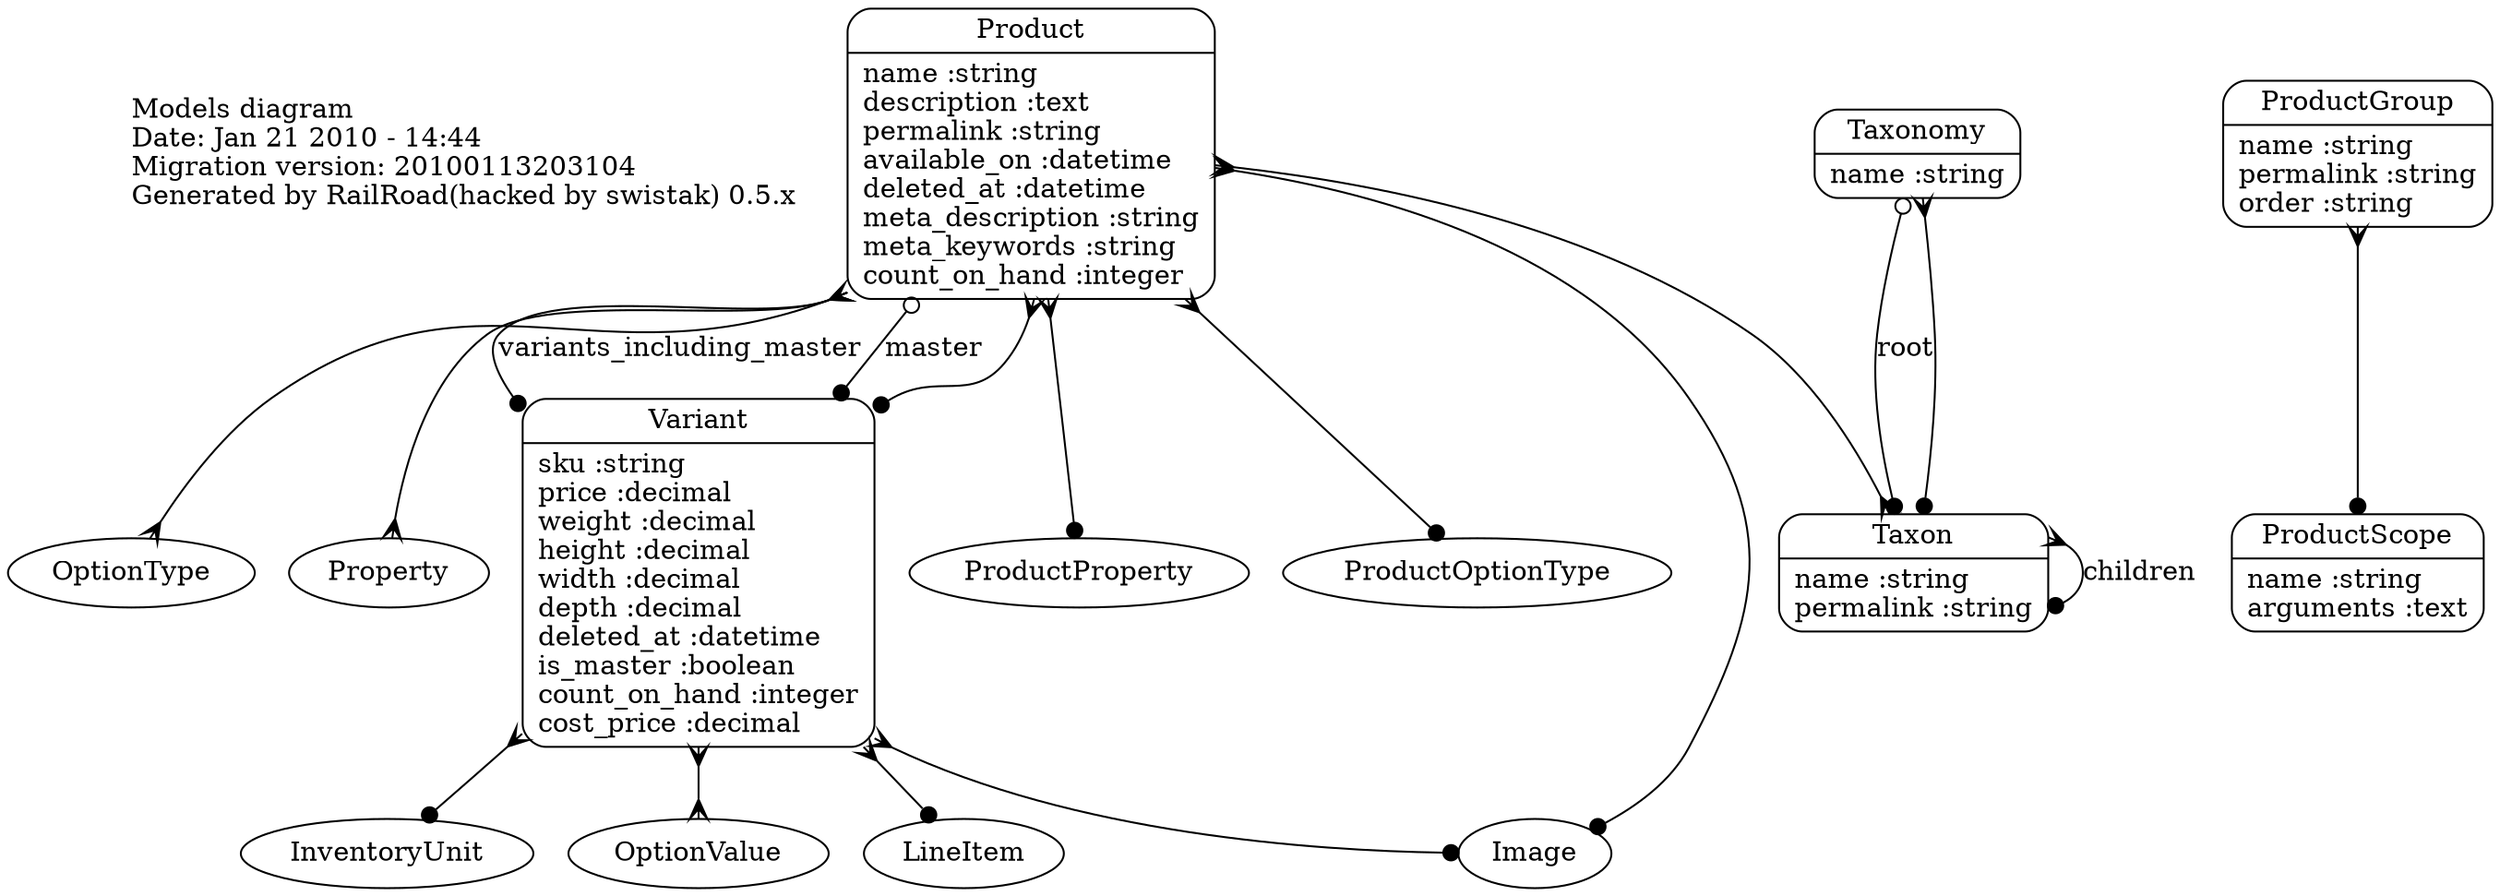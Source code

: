 digraph models_diagram {
	graph[overlap=false, splines=true]
	_diagram_info [shape="plaintext", label="Models diagram\lDate: Jan 21 2010 - 14:44\lMigration version: 20100113203104\lGenerated by RailRoad(hacked by swistak) 0.5.x\l", fontsize=14]
	"Product" [shape=Mrecord, label="{Product|name :string\ldescription :text\lpermalink :string\lavailable_on :datetime\ldeleted_at :datetime\lmeta_description :string\lmeta_keywords :string\lcount_on_hand :integer\l}"]
	"Variant" [shape=Mrecord, label="{Variant|sku :string\lprice :decimal\lweight :decimal\lheight :decimal\lwidth :decimal\ldepth :decimal\ldeleted_at :datetime\lis_master :boolean\lcount_on_hand :integer\lcost_price :decimal\l}"]
	"Taxon" [shape=Mrecord, label="{Taxon|name :string\lpermalink :string\l}"]
	"ProductGroup" [shape=Mrecord, label="{ProductGroup|name :string\lpermalink :string\lorder :string\l}"]
	"Taxonomy" [shape=Mrecord, label="{Taxonomy|name :string\l}"]
	"ProductScope" [shape=Mrecord, label="{ProductScope|name :string\larguments :text\l}"]
	"Product" -> "OptionType" [arrowtail=crow, arrowhead=crow, dir=both]
	"Product" -> "Variant" [arrowtail=crow, arrowhead=dot, dir=both]
	"Product" -> "Variant" [label="variants_including_master", arrowtail=crow, arrowhead=dot, dir=both]
	"Product" -> "Variant" [label="master", arrowtail=odot, arrowhead=dot, dir=both]
	"Product" -> "Property" [arrowtail=crow, arrowhead=crow, dir=both]
	"Product" -> "Taxon" [arrowtail=crow, arrowhead=crow, dir=both]
	"Product" -> "Image" [arrowtail=crow, arrowhead=dot, dir=both]
	"Product" -> "ProductProperty" [arrowtail=crow, arrowhead=dot, dir=both]
	"Product" -> "ProductOptionType" [arrowtail=crow, arrowhead=dot, dir=both]
	"Variant" -> "InventoryUnit" [arrowtail=crow, arrowhead=dot, dir=both]
	"Variant" -> "OptionValue" [arrowtail=crow, arrowhead=crow, dir=both]
	"Variant" -> "Image" [arrowtail=crow, arrowhead=dot, dir=both]
	"Variant" -> "LineItem" [arrowtail=crow, arrowhead=dot, dir=both]
	"Taxon" -> "Taxon" [label="children", arrowtail=crow, arrowhead=dot, dir=both]
	"ProductGroup" -> "ProductScope" [arrowtail=crow, arrowhead=dot, dir=both]
	"Taxonomy" -> "Taxon" [label="root", arrowtail=odot, arrowhead=dot, dir=both]
	"Taxonomy" -> "Taxon" [arrowtail=crow, arrowhead=dot, dir=both]
}
